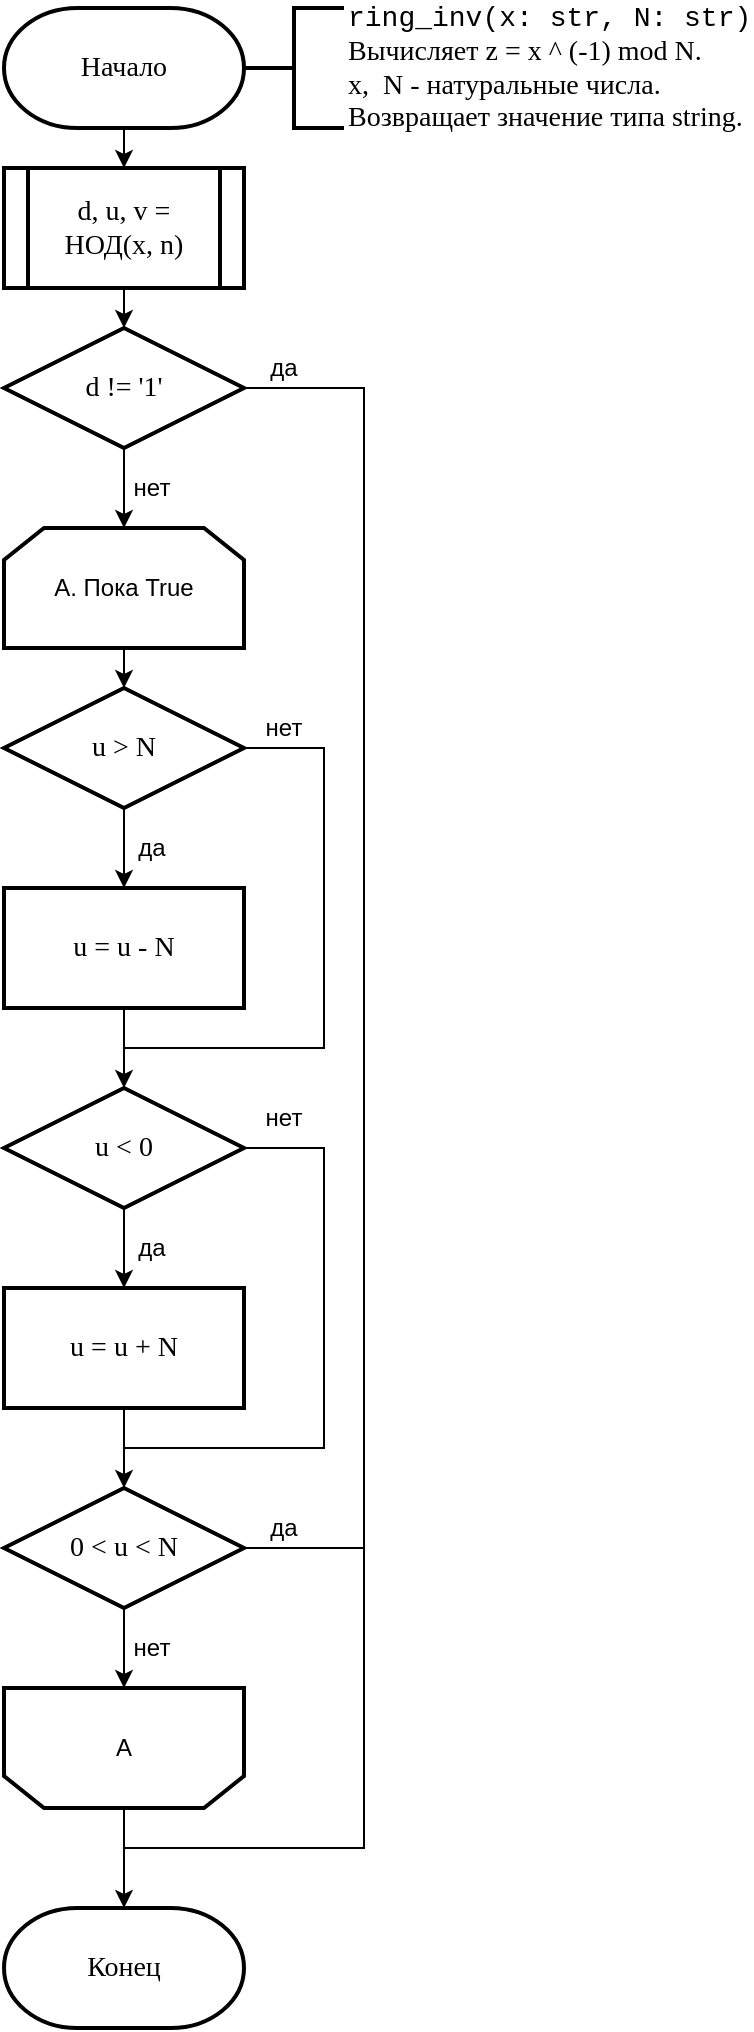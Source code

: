 <mxfile version="14.4.5"><diagram id="MlSowE7N2zOFGr-4BrM5" name="Page-1"><mxGraphModel dx="1422" dy="773" grid="1" gridSize="10" guides="1" tooltips="1" connect="1" arrows="1" fold="1" page="1" pageScale="1" pageWidth="827" pageHeight="1169" math="0" shadow="0"><root><mxCell id="0"/><mxCell id="1" parent="0"/><mxCell id="T-VkvvwlvgEf-x6tDr_E-10" style="edgeStyle=orthogonalEdgeStyle;rounded=0;orthogonalLoop=1;jettySize=auto;html=1;exitX=0.5;exitY=1;exitDx=0;exitDy=0;exitPerimeter=0;entryX=0.5;entryY=0;entryDx=0;entryDy=0;entryPerimeter=0;" parent="1" target="T-VkvvwlvgEf-x6tDr_E-4" edge="1"><mxGeometry relative="1" as="geometry"><mxPoint x="120" y="180" as="sourcePoint"/></mxGeometry></mxCell><mxCell id="nv8g-kd1o3_juHzsw5EB-2" style="edgeStyle=orthogonalEdgeStyle;rounded=0;orthogonalLoop=1;jettySize=auto;html=1;exitX=0.5;exitY=1;exitDx=0;exitDy=0;exitPerimeter=0;entryX=0.5;entryY=0;entryDx=0;entryDy=0;" edge="1" parent="1" source="eOUjjm0YNrlzB128Bgmo-1" target="nv8g-kd1o3_juHzsw5EB-1"><mxGeometry relative="1" as="geometry"/></mxCell><mxCell id="eOUjjm0YNrlzB128Bgmo-1" value="Начало" style="strokeWidth=2;html=1;shape=mxgraph.flowchart.terminator;whiteSpace=wrap;fontSize=14;fontFamily=Times New Roman;" parent="1" vertex="1"><mxGeometry x="60" y="40" width="120" height="60" as="geometry"/></mxCell><mxCell id="eOUjjm0YNrlzB128Bgmo-4" value="&lt;div&gt;&lt;font face=&quot;Courier New&quot;&gt;ring_inv(x: str, N: str)&lt;/font&gt;&lt;/div&gt;&lt;div&gt;Вычисляет z = x ^ (-1) mod N.&lt;br&gt;&lt;/div&gt;&lt;div&gt;x,&amp;nbsp; N - натуральные числа.&lt;br&gt;&lt;/div&gt;&lt;div&gt;Возвращает значение типа string.&lt;br&gt;&lt;/div&gt;" style="strokeWidth=2;html=1;shape=mxgraph.flowchart.annotation_2;align=left;labelPosition=right;pointerEvents=1;fontFamily=Times New Roman;fontSize=14;" parent="1" vertex="1"><mxGeometry x="180" y="40" width="50" height="60" as="geometry"/></mxCell><mxCell id="nv8g-kd1o3_juHzsw5EB-42" style="edgeStyle=orthogonalEdgeStyle;rounded=0;orthogonalLoop=1;jettySize=auto;html=1;exitX=1;exitY=0.5;exitDx=0;exitDy=0;exitPerimeter=0;endArrow=none;endFill=0;" edge="1" parent="1" source="T-VkvvwlvgEf-x6tDr_E-4"><mxGeometry relative="1" as="geometry"><mxPoint x="120" y="970" as="targetPoint"/><Array as="points"><mxPoint x="240" y="230"/><mxPoint x="240" y="960"/><mxPoint x="120" y="960"/></Array></mxGeometry></mxCell><mxCell id="nv8g-kd1o3_juHzsw5EB-43" style="edgeStyle=orthogonalEdgeStyle;rounded=0;orthogonalLoop=1;jettySize=auto;html=1;exitX=0.5;exitY=1;exitDx=0;exitDy=0;exitPerimeter=0;entryX=0.5;entryY=0;entryDx=0;entryDy=0;endArrow=classic;endFill=1;" edge="1" parent="1" source="T-VkvvwlvgEf-x6tDr_E-4" target="nv8g-kd1o3_juHzsw5EB-4"><mxGeometry relative="1" as="geometry"/></mxCell><mxCell id="T-VkvvwlvgEf-x6tDr_E-4" value="d != '1'" style="strokeWidth=2;html=1;shape=mxgraph.flowchart.decision;whiteSpace=wrap;rounded=0;fontFamily=Times New Roman;fontSize=14;" parent="1" vertex="1"><mxGeometry x="60" y="200" width="120" height="60" as="geometry"/></mxCell><mxCell id="T-VkvvwlvgEf-x6tDr_E-8" value="нет" style="text;html=1;strokeColor=none;fillColor=none;align=center;verticalAlign=middle;whiteSpace=wrap;rounded=0;" parent="1" vertex="1"><mxGeometry x="124" y="270" width="20" height="20" as="geometry"/></mxCell><mxCell id="T-VkvvwlvgEf-x6tDr_E-9" value="да" style="text;html=1;strokeColor=none;fillColor=none;align=center;verticalAlign=middle;whiteSpace=wrap;rounded=0;" parent="1" vertex="1"><mxGeometry x="190" y="210" width="20" height="20" as="geometry"/></mxCell><mxCell id="T-VkvvwlvgEf-x6tDr_E-31" value="Конец" style="strokeWidth=2;html=1;shape=mxgraph.flowchart.terminator;whiteSpace=wrap;fontSize=14;fontFamily=Times New Roman;" parent="1" vertex="1"><mxGeometry x="60" y="990" width="120" height="60" as="geometry"/></mxCell><mxCell id="nv8g-kd1o3_juHzsw5EB-1" value="d, u, v = НОД(x, n)" style="shape=process;whiteSpace=wrap;html=1;backgroundOutline=1;rounded=0;strokeWidth=2;fontFamily=Times New Roman;fontSize=14;" vertex="1" parent="1"><mxGeometry x="60" y="120" width="120" height="60" as="geometry"/></mxCell><mxCell id="nv8g-kd1o3_juHzsw5EB-11" style="edgeStyle=orthogonalEdgeStyle;rounded=0;orthogonalLoop=1;jettySize=auto;html=1;exitX=0.5;exitY=1;exitDx=0;exitDy=0;entryX=0.5;entryY=0;entryDx=0;entryDy=0;entryPerimeter=0;" edge="1" parent="1" source="nv8g-kd1o3_juHzsw5EB-4" target="nv8g-kd1o3_juHzsw5EB-8"><mxGeometry relative="1" as="geometry"/></mxCell><mxCell id="nv8g-kd1o3_juHzsw5EB-4" value="А. Пока True" style="shape=loopLimit;whiteSpace=wrap;html=1;strokeWidth=2;" vertex="1" parent="1"><mxGeometry x="60" y="300" width="120" height="60" as="geometry"/></mxCell><mxCell id="nv8g-kd1o3_juHzsw5EB-12" style="edgeStyle=orthogonalEdgeStyle;rounded=0;orthogonalLoop=1;jettySize=auto;html=1;exitX=0.5;exitY=1;exitDx=0;exitDy=0;exitPerimeter=0;" edge="1" parent="1" source="nv8g-kd1o3_juHzsw5EB-8" target="nv8g-kd1o3_juHzsw5EB-10"><mxGeometry relative="1" as="geometry"/></mxCell><mxCell id="nv8g-kd1o3_juHzsw5EB-27" style="edgeStyle=orthogonalEdgeStyle;rounded=0;orthogonalLoop=1;jettySize=auto;html=1;exitX=1;exitY=0.5;exitDx=0;exitDy=0;exitPerimeter=0;endArrow=none;endFill=0;" edge="1" parent="1" source="nv8g-kd1o3_juHzsw5EB-8"><mxGeometry relative="1" as="geometry"><mxPoint x="120" y="560" as="targetPoint"/><Array as="points"><mxPoint x="220" y="410"/><mxPoint x="220" y="560"/><mxPoint x="120" y="560"/></Array></mxGeometry></mxCell><mxCell id="nv8g-kd1o3_juHzsw5EB-8" value="u &amp;gt; N" style="strokeWidth=2;html=1;shape=mxgraph.flowchart.decision;whiteSpace=wrap;rounded=0;fontFamily=Times New Roman;fontSize=14;" vertex="1" parent="1"><mxGeometry x="60" y="380" width="120" height="60" as="geometry"/></mxCell><mxCell id="nv8g-kd1o3_juHzsw5EB-15" style="edgeStyle=orthogonalEdgeStyle;rounded=0;orthogonalLoop=1;jettySize=auto;html=1;exitX=0.5;exitY=1;exitDx=0;exitDy=0;entryX=0.5;entryY=0;entryDx=0;entryDy=0;entryPerimeter=0;" edge="1" parent="1" source="nv8g-kd1o3_juHzsw5EB-10" target="nv8g-kd1o3_juHzsw5EB-13"><mxGeometry relative="1" as="geometry"/></mxCell><mxCell id="nv8g-kd1o3_juHzsw5EB-10" value="u = u - N" style="rounded=0;whiteSpace=wrap;html=1;absoluteArcSize=1;arcSize=14;strokeWidth=2;fontFamily=Times New Roman;fontSize=14;" vertex="1" parent="1"><mxGeometry x="60" y="480" width="120" height="60" as="geometry"/></mxCell><mxCell id="nv8g-kd1o3_juHzsw5EB-31" style="edgeStyle=orthogonalEdgeStyle;rounded=0;orthogonalLoop=1;jettySize=auto;html=1;exitX=0.5;exitY=1;exitDx=0;exitDy=0;exitPerimeter=0;endArrow=none;endFill=0;" edge="1" parent="1" source="nv8g-kd1o3_juHzsw5EB-13" target="nv8g-kd1o3_juHzsw5EB-14"><mxGeometry relative="1" as="geometry"/></mxCell><mxCell id="nv8g-kd1o3_juHzsw5EB-32" value="" style="edgeStyle=orthogonalEdgeStyle;rounded=0;orthogonalLoop=1;jettySize=auto;html=1;endArrow=classic;endFill=1;" edge="1" parent="1" source="nv8g-kd1o3_juHzsw5EB-13" target="nv8g-kd1o3_juHzsw5EB-14"><mxGeometry relative="1" as="geometry"/></mxCell><mxCell id="nv8g-kd1o3_juHzsw5EB-33" style="edgeStyle=orthogonalEdgeStyle;rounded=0;orthogonalLoop=1;jettySize=auto;html=1;exitX=1;exitY=0.5;exitDx=0;exitDy=0;exitPerimeter=0;endArrow=none;endFill=0;" edge="1" parent="1" source="nv8g-kd1o3_juHzsw5EB-13"><mxGeometry relative="1" as="geometry"><mxPoint x="120" y="760" as="targetPoint"/><Array as="points"><mxPoint x="220" y="610"/><mxPoint x="220" y="760"/></Array></mxGeometry></mxCell><mxCell id="nv8g-kd1o3_juHzsw5EB-13" value="u &amp;lt; 0" style="strokeWidth=2;html=1;shape=mxgraph.flowchart.decision;whiteSpace=wrap;rounded=0;fontFamily=Times New Roman;fontSize=14;" vertex="1" parent="1"><mxGeometry x="60" y="580" width="120" height="60" as="geometry"/></mxCell><mxCell id="nv8g-kd1o3_juHzsw5EB-19" style="edgeStyle=orthogonalEdgeStyle;rounded=0;orthogonalLoop=1;jettySize=auto;html=1;exitX=0.5;exitY=1;exitDx=0;exitDy=0;entryX=0.5;entryY=0;entryDx=0;entryDy=0;entryPerimeter=0;" edge="1" parent="1" source="nv8g-kd1o3_juHzsw5EB-14" target="nv8g-kd1o3_juHzsw5EB-18"><mxGeometry relative="1" as="geometry"/></mxCell><mxCell id="nv8g-kd1o3_juHzsw5EB-14" value="u = u + N" style="rounded=0;whiteSpace=wrap;html=1;absoluteArcSize=1;arcSize=14;strokeWidth=2;fontFamily=Times New Roman;fontSize=14;" vertex="1" parent="1"><mxGeometry x="60" y="680" width="120" height="60" as="geometry"/></mxCell><mxCell id="nv8g-kd1o3_juHzsw5EB-21" style="edgeStyle=orthogonalEdgeStyle;rounded=0;orthogonalLoop=1;jettySize=auto;html=1;exitX=0.5;exitY=0;exitDx=0;exitDy=0;entryX=0.5;entryY=0;entryDx=0;entryDy=0;entryPerimeter=0;" edge="1" parent="1" source="nv8g-kd1o3_juHzsw5EB-6" target="T-VkvvwlvgEf-x6tDr_E-31"><mxGeometry relative="1" as="geometry"/></mxCell><mxCell id="nv8g-kd1o3_juHzsw5EB-6" value="А" style="shape=loopLimit;whiteSpace=wrap;html=1;strokeWidth=2;direction=west;" vertex="1" parent="1"><mxGeometry x="60" y="880" width="120" height="60" as="geometry"/></mxCell><mxCell id="nv8g-kd1o3_juHzsw5EB-20" style="edgeStyle=orthogonalEdgeStyle;rounded=0;orthogonalLoop=1;jettySize=auto;html=1;exitX=0.5;exitY=1;exitDx=0;exitDy=0;exitPerimeter=0;entryX=0.5;entryY=1;entryDx=0;entryDy=0;" edge="1" parent="1" source="nv8g-kd1o3_juHzsw5EB-18" target="nv8g-kd1o3_juHzsw5EB-6"><mxGeometry relative="1" as="geometry"/></mxCell><mxCell id="nv8g-kd1o3_juHzsw5EB-41" style="edgeStyle=orthogonalEdgeStyle;rounded=0;orthogonalLoop=1;jettySize=auto;html=1;exitX=1;exitY=0.5;exitDx=0;exitDy=0;exitPerimeter=0;endArrow=none;endFill=0;" edge="1" parent="1" source="nv8g-kd1o3_juHzsw5EB-18"><mxGeometry relative="1" as="geometry"><mxPoint x="120" y="950" as="targetPoint"/><Array as="points"><mxPoint x="240" y="810"/><mxPoint x="240" y="960"/><mxPoint x="120" y="960"/></Array></mxGeometry></mxCell><mxCell id="nv8g-kd1o3_juHzsw5EB-18" value="0 &amp;lt; u &amp;lt; N" style="strokeWidth=2;html=1;shape=mxgraph.flowchart.decision;whiteSpace=wrap;rounded=0;fontFamily=Times New Roman;fontSize=14;" vertex="1" parent="1"><mxGeometry x="60" y="780" width="120" height="60" as="geometry"/></mxCell><mxCell id="nv8g-kd1o3_juHzsw5EB-24" value="нет" style="text;html=1;strokeColor=none;fillColor=none;align=center;verticalAlign=middle;whiteSpace=wrap;rounded=0;" vertex="1" parent="1"><mxGeometry x="124" y="850" width="20" height="20" as="geometry"/></mxCell><mxCell id="nv8g-kd1o3_juHzsw5EB-28" value="нет" style="text;html=1;strokeColor=none;fillColor=none;align=center;verticalAlign=middle;whiteSpace=wrap;rounded=0;" vertex="1" parent="1"><mxGeometry x="190" y="390" width="20" height="20" as="geometry"/></mxCell><mxCell id="nv8g-kd1o3_juHzsw5EB-30" value="да" style="text;html=1;strokeColor=none;fillColor=none;align=center;verticalAlign=middle;whiteSpace=wrap;rounded=0;" vertex="1" parent="1"><mxGeometry x="124" y="450" width="20" height="20" as="geometry"/></mxCell><mxCell id="nv8g-kd1o3_juHzsw5EB-34" value="нет" style="text;html=1;strokeColor=none;fillColor=none;align=center;verticalAlign=middle;whiteSpace=wrap;rounded=0;" vertex="1" parent="1"><mxGeometry x="190" y="585" width="20" height="20" as="geometry"/></mxCell><mxCell id="nv8g-kd1o3_juHzsw5EB-35" value="да" style="text;html=1;strokeColor=none;fillColor=none;align=center;verticalAlign=middle;whiteSpace=wrap;rounded=0;" vertex="1" parent="1"><mxGeometry x="124" y="650" width="20" height="20" as="geometry"/></mxCell><mxCell id="nv8g-kd1o3_juHzsw5EB-37" value="да" style="text;html=1;strokeColor=none;fillColor=none;align=center;verticalAlign=middle;whiteSpace=wrap;rounded=0;" vertex="1" parent="1"><mxGeometry x="190" y="790" width="20" height="20" as="geometry"/></mxCell></root></mxGraphModel></diagram></mxfile>
